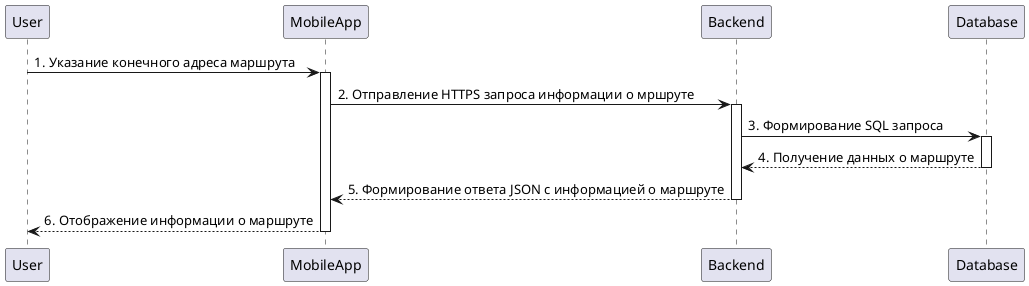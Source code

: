 @startuml

participant User as U
participant MobileApp as MA
participant Backend as B
participant Database as DB

U -> MA : 1. Указание конечного адреса маршрута
activate MA

MA -> B : 2. Отправление HTTPS запроса информации о мршруте
activate B

B -> DB : 3. Формирование SQL запроса
activate DB

DB --> B : 4. Получение данных о маршруте
deactivate DB

B --> MA : 5. Формирование ответа JSON с информацией о маршруте
deactivate B

MA --> U : 6. Отображение информации о маршруте
deactivate MA

@enduml
